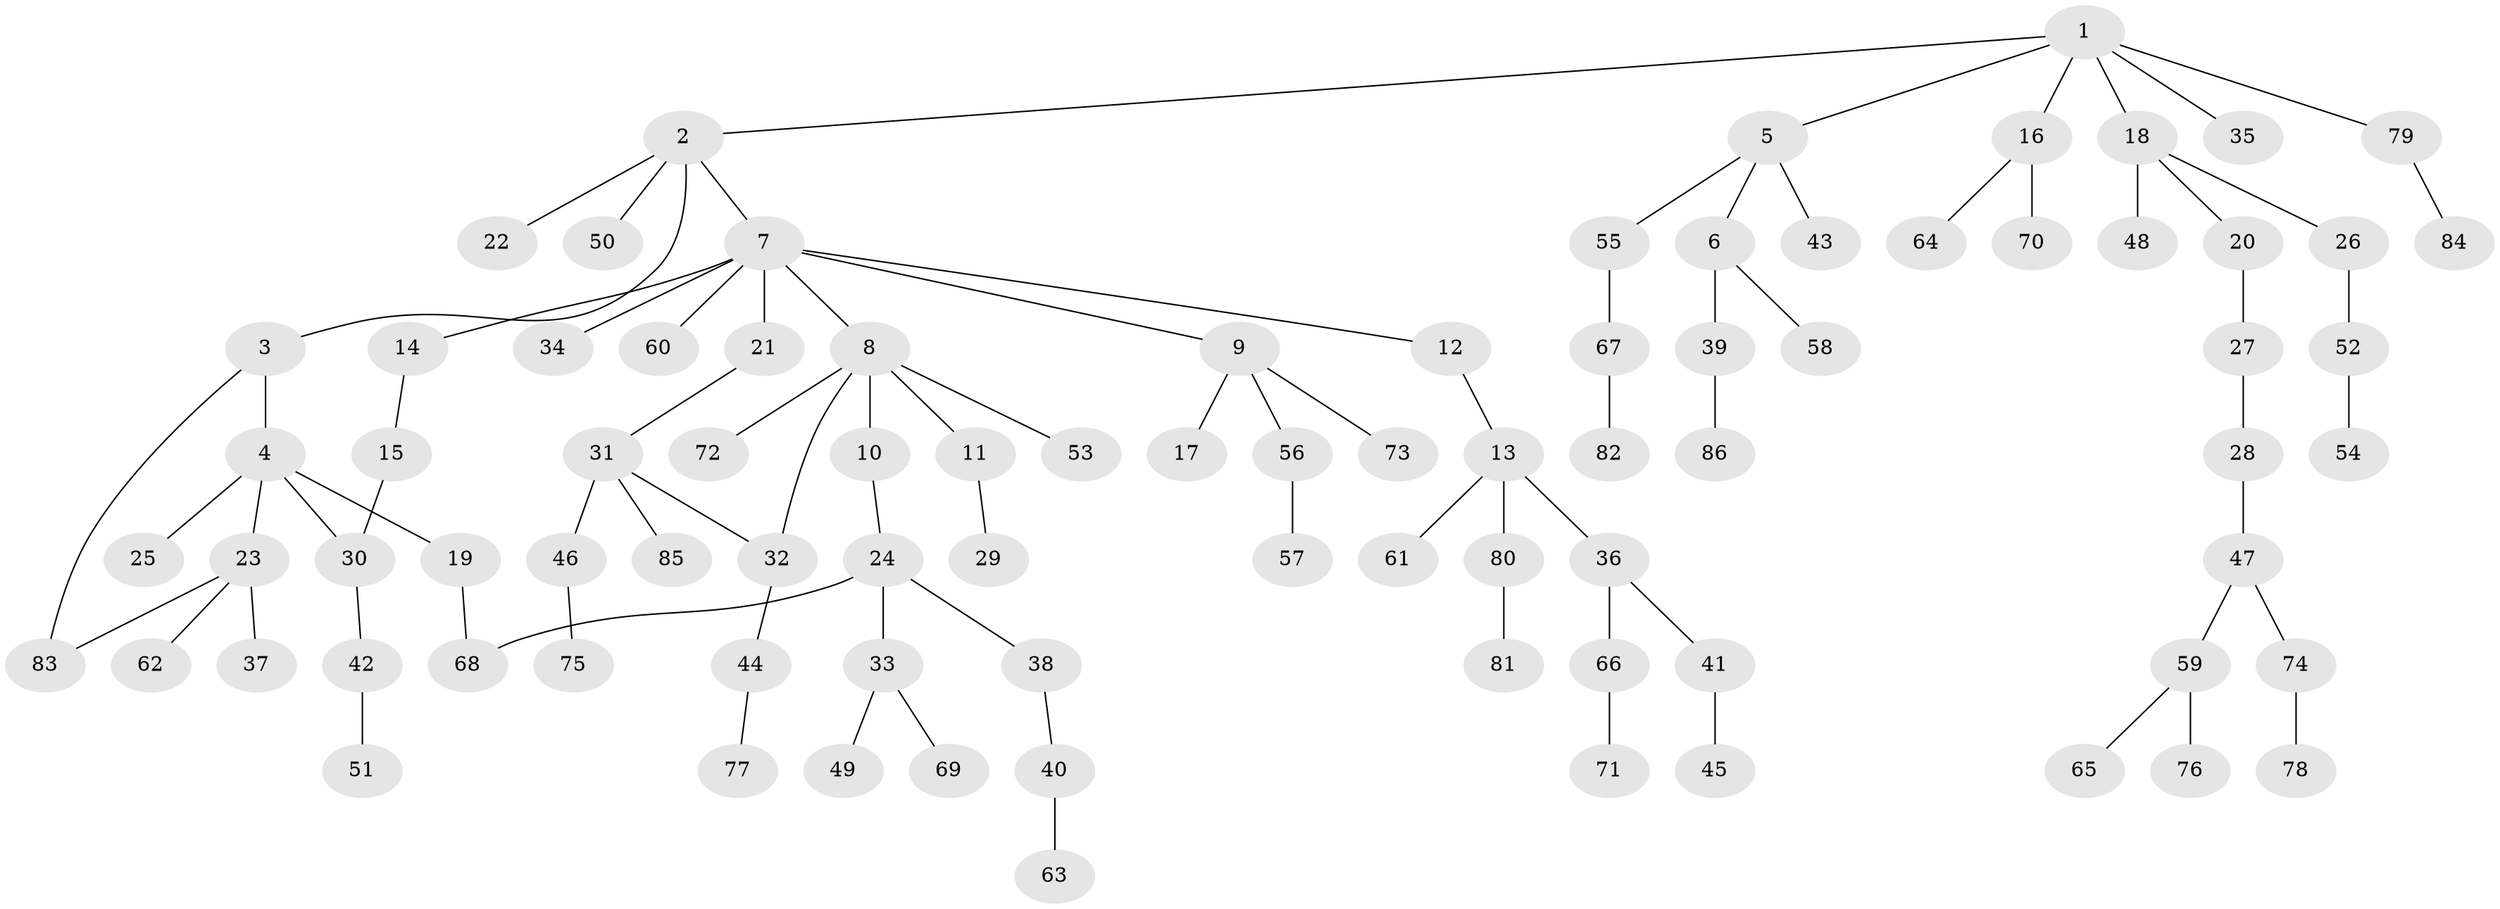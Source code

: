 // coarse degree distribution, {14: 0.029411764705882353, 3: 0.11764705882352941, 5: 0.058823529411764705, 2: 0.14705882352941177, 1: 0.5882352941176471, 4: 0.058823529411764705}
// Generated by graph-tools (version 1.1) at 2025/17/03/04/25 18:17:05]
// undirected, 86 vertices, 89 edges
graph export_dot {
graph [start="1"]
  node [color=gray90,style=filled];
  1;
  2;
  3;
  4;
  5;
  6;
  7;
  8;
  9;
  10;
  11;
  12;
  13;
  14;
  15;
  16;
  17;
  18;
  19;
  20;
  21;
  22;
  23;
  24;
  25;
  26;
  27;
  28;
  29;
  30;
  31;
  32;
  33;
  34;
  35;
  36;
  37;
  38;
  39;
  40;
  41;
  42;
  43;
  44;
  45;
  46;
  47;
  48;
  49;
  50;
  51;
  52;
  53;
  54;
  55;
  56;
  57;
  58;
  59;
  60;
  61;
  62;
  63;
  64;
  65;
  66;
  67;
  68;
  69;
  70;
  71;
  72;
  73;
  74;
  75;
  76;
  77;
  78;
  79;
  80;
  81;
  82;
  83;
  84;
  85;
  86;
  1 -- 2;
  1 -- 5;
  1 -- 16;
  1 -- 18;
  1 -- 35;
  1 -- 79;
  2 -- 3;
  2 -- 7;
  2 -- 22;
  2 -- 50;
  3 -- 4;
  3 -- 83;
  4 -- 19;
  4 -- 23;
  4 -- 25;
  4 -- 30;
  5 -- 6;
  5 -- 43;
  5 -- 55;
  6 -- 39;
  6 -- 58;
  7 -- 8;
  7 -- 9;
  7 -- 12;
  7 -- 14;
  7 -- 21;
  7 -- 34;
  7 -- 60;
  8 -- 10;
  8 -- 11;
  8 -- 32;
  8 -- 53;
  8 -- 72;
  9 -- 17;
  9 -- 56;
  9 -- 73;
  10 -- 24;
  11 -- 29;
  12 -- 13;
  13 -- 36;
  13 -- 61;
  13 -- 80;
  14 -- 15;
  15 -- 30;
  16 -- 64;
  16 -- 70;
  18 -- 20;
  18 -- 26;
  18 -- 48;
  19 -- 68;
  20 -- 27;
  21 -- 31;
  23 -- 37;
  23 -- 62;
  23 -- 83;
  24 -- 33;
  24 -- 38;
  24 -- 68;
  26 -- 52;
  27 -- 28;
  28 -- 47;
  30 -- 42;
  31 -- 46;
  31 -- 85;
  31 -- 32;
  32 -- 44;
  33 -- 49;
  33 -- 69;
  36 -- 41;
  36 -- 66;
  38 -- 40;
  39 -- 86;
  40 -- 63;
  41 -- 45;
  42 -- 51;
  44 -- 77;
  46 -- 75;
  47 -- 59;
  47 -- 74;
  52 -- 54;
  55 -- 67;
  56 -- 57;
  59 -- 65;
  59 -- 76;
  66 -- 71;
  67 -- 82;
  74 -- 78;
  79 -- 84;
  80 -- 81;
}
